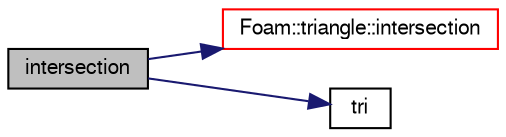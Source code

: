 digraph "intersection"
{
  bgcolor="transparent";
  edge [fontname="FreeSans",fontsize="10",labelfontname="FreeSans",labelfontsize="10"];
  node [fontname="FreeSans",fontsize="10",shape=record];
  rankdir="LR";
  Node174 [label="intersection",height=0.2,width=0.4,color="black", fillcolor="grey75", style="filled", fontcolor="black"];
  Node174 -> Node175 [color="midnightblue",fontsize="10",style="solid",fontname="FreeSans"];
  Node175 [label="Foam::triangle::intersection",height=0.2,width=0.4,color="red",URL="$a27606.html#ac82a9c98ef3be11c0738ec2f39ba8a2c",tooltip="Fast intersection with a ray. "];
  Node174 -> Node188 [color="midnightblue",fontsize="10",style="solid",fontname="FreeSans"];
  Node188 [label="tri",height=0.2,width=0.4,color="black",URL="$a27234.html#aefa11b7c72b64f1e1389537cd22970c1",tooltip="Return the triangle. "];
}
